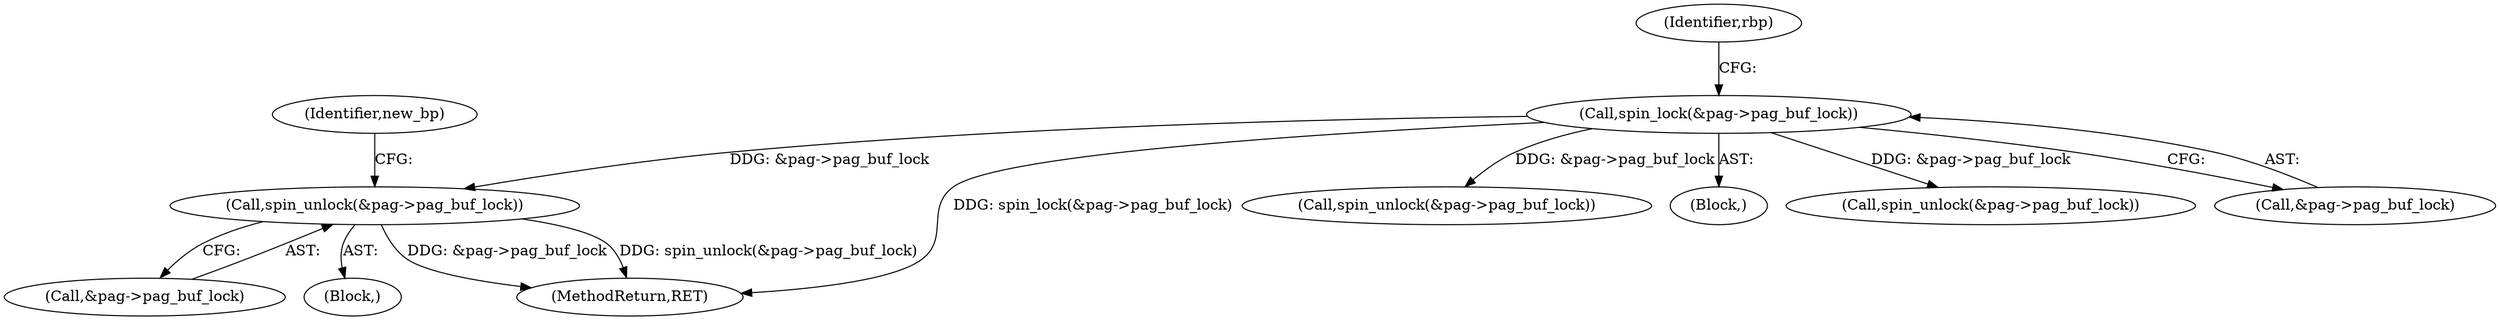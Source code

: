 digraph "0_linux_eb178619f930fa2ba2348de332a1ff1c66a31424@pointer" {
"1000320" [label="(Call,spin_unlock(&pag->pag_buf_lock))"];
"1000213" [label="(Call,spin_lock(&pag->pag_buf_lock))"];
"1000329" [label="(Call,spin_unlock(&pag->pag_buf_lock))"];
"1000115" [label="(Block,)"];
"1000219" [label="(Identifier,rbp)"];
"1000339" [label="(Call,spin_unlock(&pag->pag_buf_lock))"];
"1000320" [label="(Call,spin_unlock(&pag->pag_buf_lock))"];
"1000321" [label="(Call,&pag->pag_buf_lock)"];
"1000213" [label="(Call,spin_lock(&pag->pag_buf_lock))"];
"1000337" [label="(Identifier,new_bp)"];
"1000214" [label="(Call,&pag->pag_buf_lock)"];
"1000298" [label="(Block,)"];
"1000407" [label="(MethodReturn,RET)"];
"1000320" -> "1000298"  [label="AST: "];
"1000320" -> "1000321"  [label="CFG: "];
"1000321" -> "1000320"  [label="AST: "];
"1000337" -> "1000320"  [label="CFG: "];
"1000320" -> "1000407"  [label="DDG: &pag->pag_buf_lock"];
"1000320" -> "1000407"  [label="DDG: spin_unlock(&pag->pag_buf_lock)"];
"1000213" -> "1000320"  [label="DDG: &pag->pag_buf_lock"];
"1000213" -> "1000115"  [label="AST: "];
"1000213" -> "1000214"  [label="CFG: "];
"1000214" -> "1000213"  [label="AST: "];
"1000219" -> "1000213"  [label="CFG: "];
"1000213" -> "1000407"  [label="DDG: spin_lock(&pag->pag_buf_lock)"];
"1000213" -> "1000329"  [label="DDG: &pag->pag_buf_lock"];
"1000213" -> "1000339"  [label="DDG: &pag->pag_buf_lock"];
}
